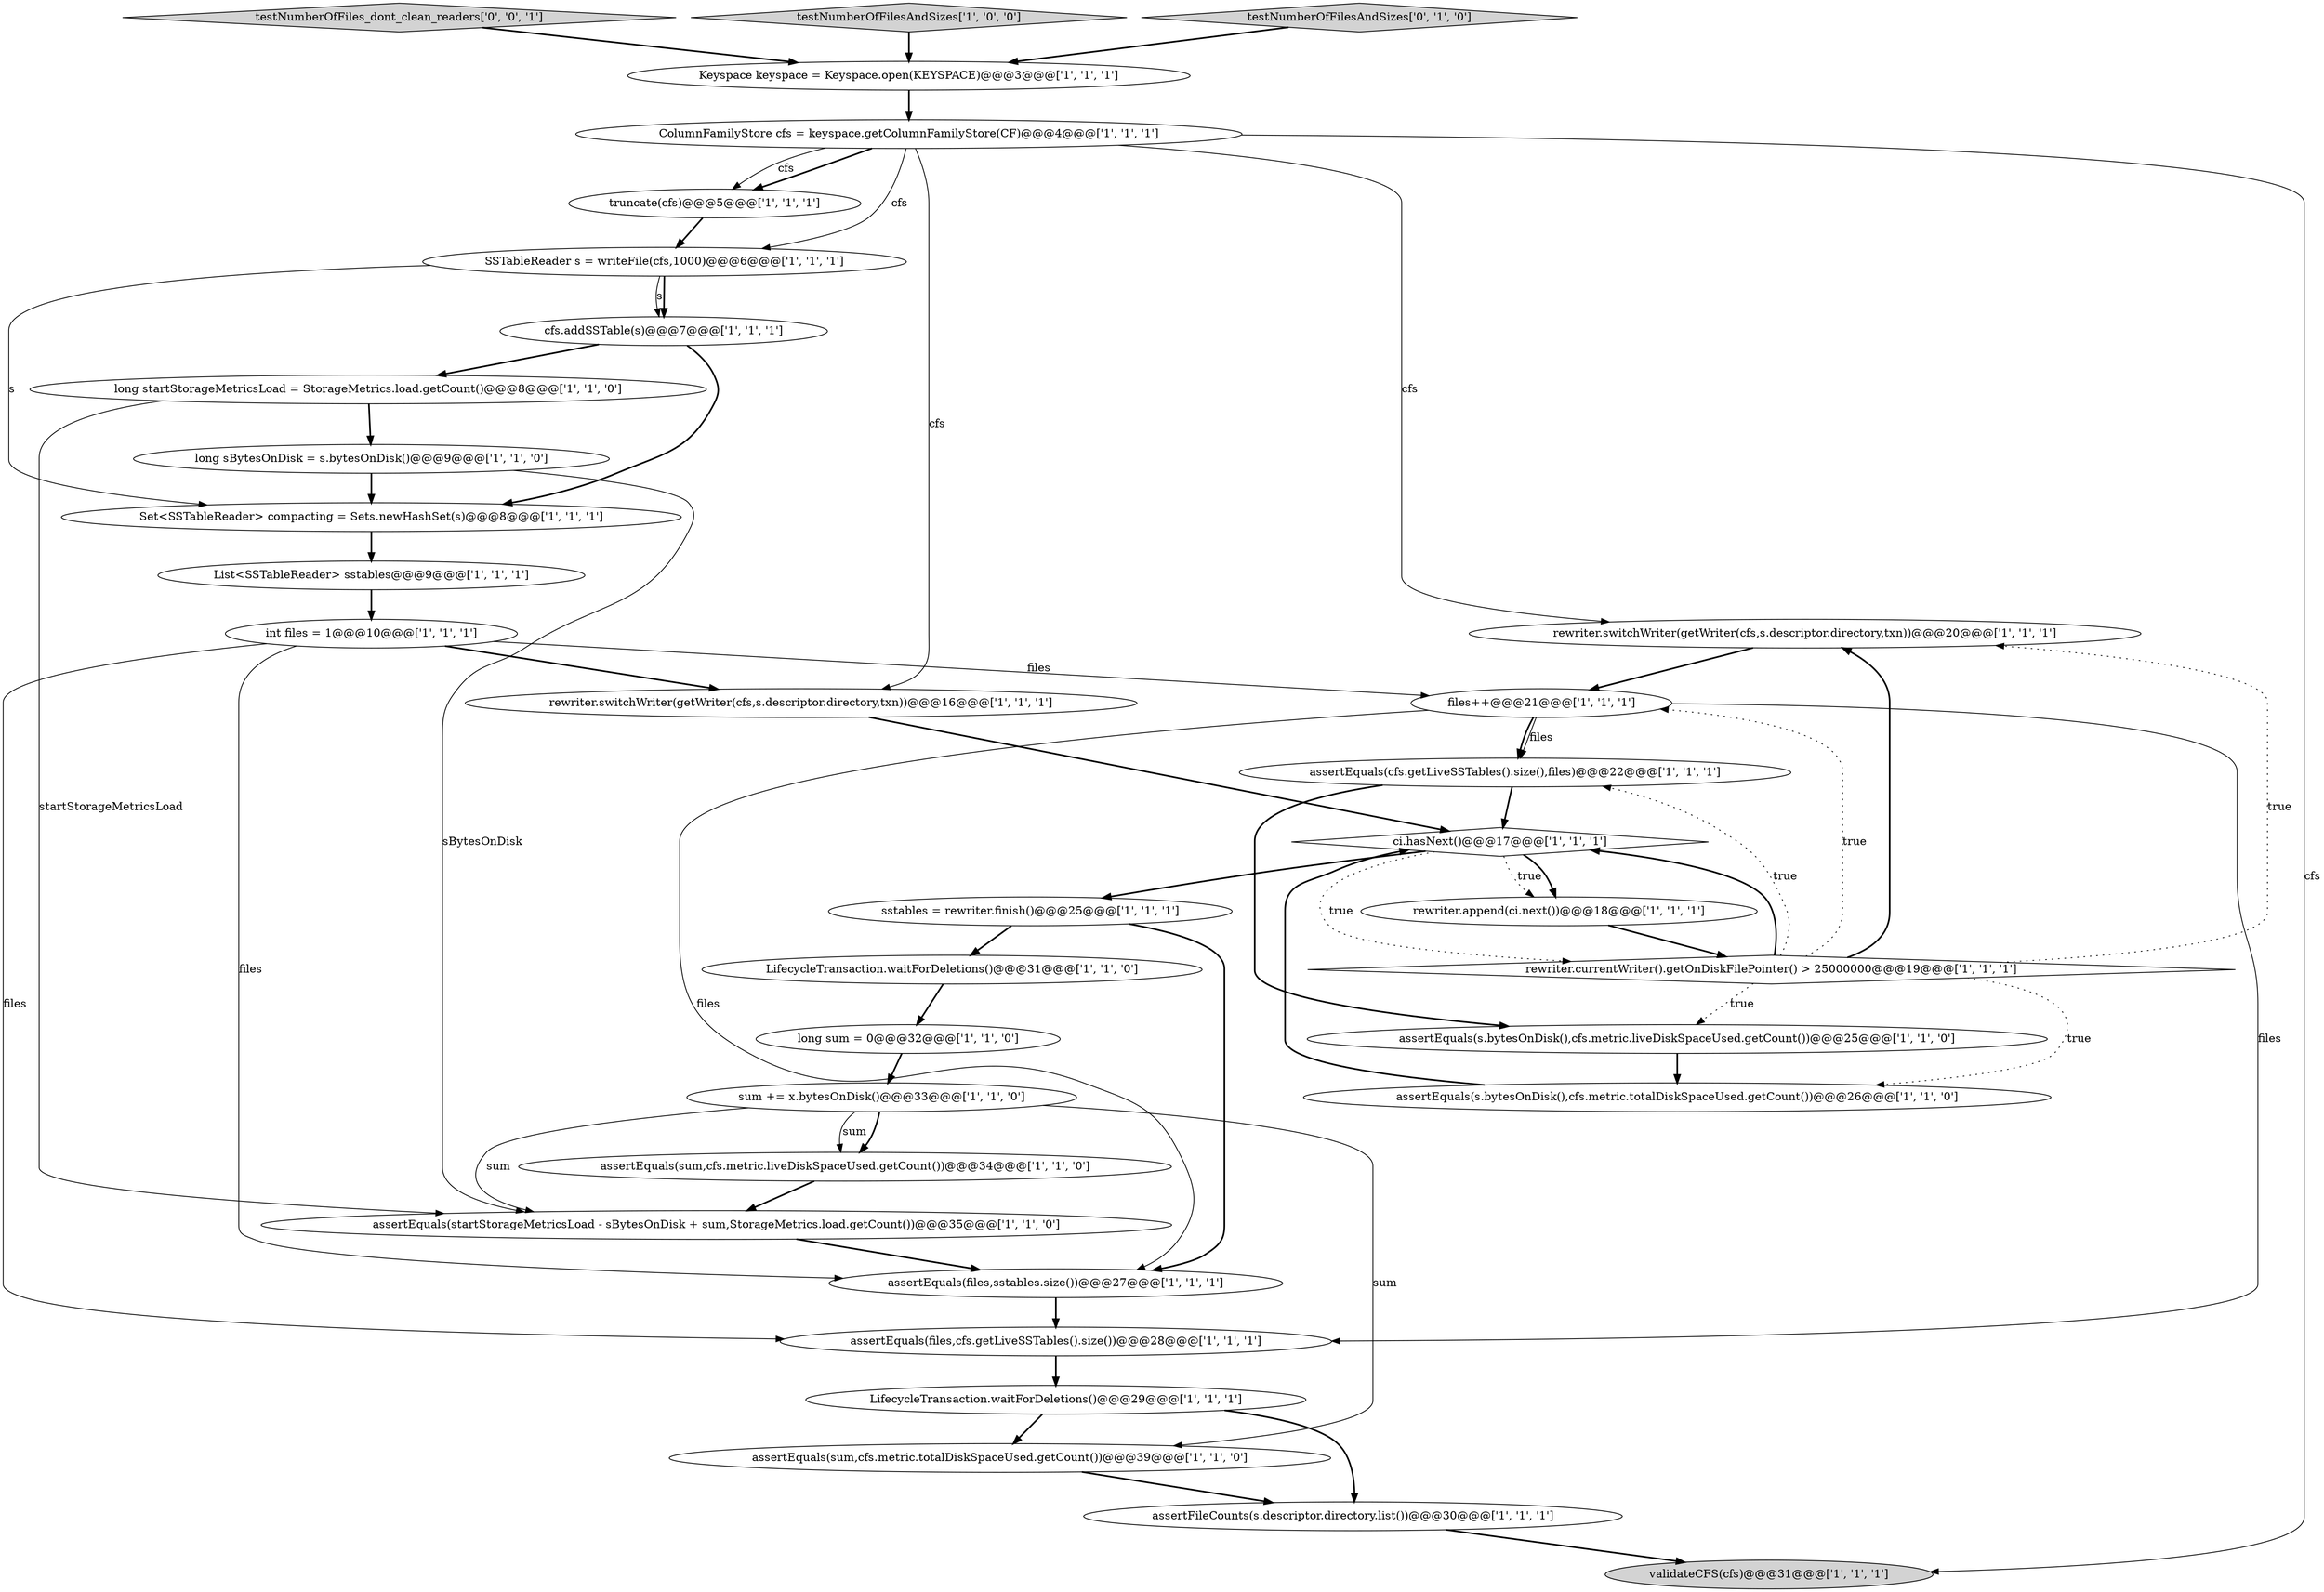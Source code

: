 digraph {
33 [style = filled, label = "testNumberOfFiles_dont_clean_readers['0', '0', '1']", fillcolor = lightgray, shape = diamond image = "AAA0AAABBB3BBB"];
31 [style = filled, label = "cfs.addSSTable(s)@@@7@@@['1', '1', '1']", fillcolor = white, shape = ellipse image = "AAA0AAABBB1BBB"];
10 [style = filled, label = "long sum = 0@@@32@@@['1', '1', '0']", fillcolor = white, shape = ellipse image = "AAA0AAABBB1BBB"];
5 [style = filled, label = "testNumberOfFilesAndSizes['1', '0', '0']", fillcolor = lightgray, shape = diamond image = "AAA0AAABBB1BBB"];
7 [style = filled, label = "assertEquals(sum,cfs.metric.liveDiskSpaceUsed.getCount())@@@34@@@['1', '1', '0']", fillcolor = white, shape = ellipse image = "AAA0AAABBB1BBB"];
9 [style = filled, label = "assertEquals(startStorageMetricsLoad - sBytesOnDisk + sum,StorageMetrics.load.getCount())@@@35@@@['1', '1', '0']", fillcolor = white, shape = ellipse image = "AAA0AAABBB1BBB"];
12 [style = filled, label = "int files = 1@@@10@@@['1', '1', '1']", fillcolor = white, shape = ellipse image = "AAA0AAABBB1BBB"];
18 [style = filled, label = "List<SSTableReader> sstables@@@9@@@['1', '1', '1']", fillcolor = white, shape = ellipse image = "AAA0AAABBB1BBB"];
26 [style = filled, label = "files++@@@21@@@['1', '1', '1']", fillcolor = white, shape = ellipse image = "AAA0AAABBB1BBB"];
6 [style = filled, label = "ci.hasNext()@@@17@@@['1', '1', '1']", fillcolor = white, shape = diamond image = "AAA0AAABBB1BBB"];
4 [style = filled, label = "sum += x.bytesOnDisk()@@@33@@@['1', '1', '0']", fillcolor = white, shape = ellipse image = "AAA0AAABBB1BBB"];
16 [style = filled, label = "rewriter.switchWriter(getWriter(cfs,s.descriptor.directory,txn))@@@20@@@['1', '1', '1']", fillcolor = white, shape = ellipse image = "AAA0AAABBB1BBB"];
17 [style = filled, label = "long sBytesOnDisk = s.bytesOnDisk()@@@9@@@['1', '1', '0']", fillcolor = white, shape = ellipse image = "AAA0AAABBB1BBB"];
23 [style = filled, label = "assertFileCounts(s.descriptor.directory.list())@@@30@@@['1', '1', '1']", fillcolor = white, shape = ellipse image = "AAA0AAABBB1BBB"];
3 [style = filled, label = "LifecycleTransaction.waitForDeletions()@@@31@@@['1', '1', '0']", fillcolor = white, shape = ellipse image = "AAA0AAABBB1BBB"];
15 [style = filled, label = "long startStorageMetricsLoad = StorageMetrics.load.getCount()@@@8@@@['1', '1', '0']", fillcolor = white, shape = ellipse image = "AAA0AAABBB1BBB"];
25 [style = filled, label = "rewriter.append(ci.next())@@@18@@@['1', '1', '1']", fillcolor = white, shape = ellipse image = "AAA0AAABBB1BBB"];
11 [style = filled, label = "Set<SSTableReader> compacting = Sets.newHashSet(s)@@@8@@@['1', '1', '1']", fillcolor = white, shape = ellipse image = "AAA0AAABBB1BBB"];
14 [style = filled, label = "ColumnFamilyStore cfs = keyspace.getColumnFamilyStore(CF)@@@4@@@['1', '1', '1']", fillcolor = white, shape = ellipse image = "AAA0AAABBB1BBB"];
28 [style = filled, label = "validateCFS(cfs)@@@31@@@['1', '1', '1']", fillcolor = lightgray, shape = ellipse image = "AAA0AAABBB1BBB"];
30 [style = filled, label = "truncate(cfs)@@@5@@@['1', '1', '1']", fillcolor = white, shape = ellipse image = "AAA0AAABBB1BBB"];
24 [style = filled, label = "assertEquals(files,sstables.size())@@@27@@@['1', '1', '1']", fillcolor = white, shape = ellipse image = "AAA0AAABBB1BBB"];
13 [style = filled, label = "assertEquals(files,cfs.getLiveSSTables().size())@@@28@@@['1', '1', '1']", fillcolor = white, shape = ellipse image = "AAA0AAABBB1BBB"];
19 [style = filled, label = "rewriter.currentWriter().getOnDiskFilePointer() > 25000000@@@19@@@['1', '1', '1']", fillcolor = white, shape = diamond image = "AAA0AAABBB1BBB"];
22 [style = filled, label = "assertEquals(cfs.getLiveSSTables().size(),files)@@@22@@@['1', '1', '1']", fillcolor = white, shape = ellipse image = "AAA0AAABBB1BBB"];
0 [style = filled, label = "SSTableReader s = writeFile(cfs,1000)@@@6@@@['1', '1', '1']", fillcolor = white, shape = ellipse image = "AAA0AAABBB1BBB"];
8 [style = filled, label = "assertEquals(s.bytesOnDisk(),cfs.metric.totalDiskSpaceUsed.getCount())@@@26@@@['1', '1', '0']", fillcolor = white, shape = ellipse image = "AAA0AAABBB1BBB"];
32 [style = filled, label = "testNumberOfFilesAndSizes['0', '1', '0']", fillcolor = lightgray, shape = diamond image = "AAA0AAABBB2BBB"];
27 [style = filled, label = "assertEquals(s.bytesOnDisk(),cfs.metric.liveDiskSpaceUsed.getCount())@@@25@@@['1', '1', '0']", fillcolor = white, shape = ellipse image = "AAA0AAABBB1BBB"];
1 [style = filled, label = "sstables = rewriter.finish()@@@25@@@['1', '1', '1']", fillcolor = white, shape = ellipse image = "AAA0AAABBB1BBB"];
2 [style = filled, label = "rewriter.switchWriter(getWriter(cfs,s.descriptor.directory,txn))@@@16@@@['1', '1', '1']", fillcolor = white, shape = ellipse image = "AAA0AAABBB1BBB"];
20 [style = filled, label = "LifecycleTransaction.waitForDeletions()@@@29@@@['1', '1', '1']", fillcolor = white, shape = ellipse image = "AAA0AAABBB1BBB"];
29 [style = filled, label = "assertEquals(sum,cfs.metric.totalDiskSpaceUsed.getCount())@@@39@@@['1', '1', '0']", fillcolor = white, shape = ellipse image = "AAA0AAABBB1BBB"];
21 [style = filled, label = "Keyspace keyspace = Keyspace.open(KEYSPACE)@@@3@@@['1', '1', '1']", fillcolor = white, shape = ellipse image = "AAA0AAABBB1BBB"];
32->21 [style = bold, label=""];
4->29 [style = solid, label="sum"];
14->30 [style = bold, label=""];
19->26 [style = dotted, label="true"];
20->29 [style = bold, label=""];
2->6 [style = bold, label=""];
16->26 [style = bold, label=""];
18->12 [style = bold, label=""];
1->3 [style = bold, label=""];
0->31 [style = solid, label="s"];
14->0 [style = solid, label="cfs"];
19->27 [style = dotted, label="true"];
8->6 [style = bold, label=""];
24->13 [style = bold, label=""];
29->23 [style = bold, label=""];
12->13 [style = solid, label="files"];
19->6 [style = bold, label=""];
14->2 [style = solid, label="cfs"];
31->15 [style = bold, label=""];
14->30 [style = solid, label="cfs"];
6->19 [style = dotted, label="true"];
31->11 [style = bold, label=""];
11->18 [style = bold, label=""];
26->22 [style = bold, label=""];
4->7 [style = bold, label=""];
0->11 [style = solid, label="s"];
19->16 [style = bold, label=""];
12->26 [style = solid, label="files"];
19->8 [style = dotted, label="true"];
23->28 [style = bold, label=""];
7->9 [style = bold, label=""];
5->21 [style = bold, label=""];
6->1 [style = bold, label=""];
3->10 [style = bold, label=""];
26->24 [style = solid, label="files"];
15->17 [style = bold, label=""];
12->2 [style = bold, label=""];
20->23 [style = bold, label=""];
22->27 [style = bold, label=""];
0->31 [style = bold, label=""];
1->24 [style = bold, label=""];
14->28 [style = solid, label="cfs"];
4->7 [style = solid, label="sum"];
15->9 [style = solid, label="startStorageMetricsLoad"];
12->24 [style = solid, label="files"];
26->22 [style = solid, label="files"];
6->25 [style = dotted, label="true"];
25->19 [style = bold, label=""];
19->16 [style = dotted, label="true"];
19->22 [style = dotted, label="true"];
10->4 [style = bold, label=""];
13->20 [style = bold, label=""];
26->13 [style = solid, label="files"];
30->0 [style = bold, label=""];
4->9 [style = solid, label="sum"];
33->21 [style = bold, label=""];
27->8 [style = bold, label=""];
9->24 [style = bold, label=""];
17->9 [style = solid, label="sBytesOnDisk"];
14->16 [style = solid, label="cfs"];
6->25 [style = bold, label=""];
22->6 [style = bold, label=""];
21->14 [style = bold, label=""];
17->11 [style = bold, label=""];
}
